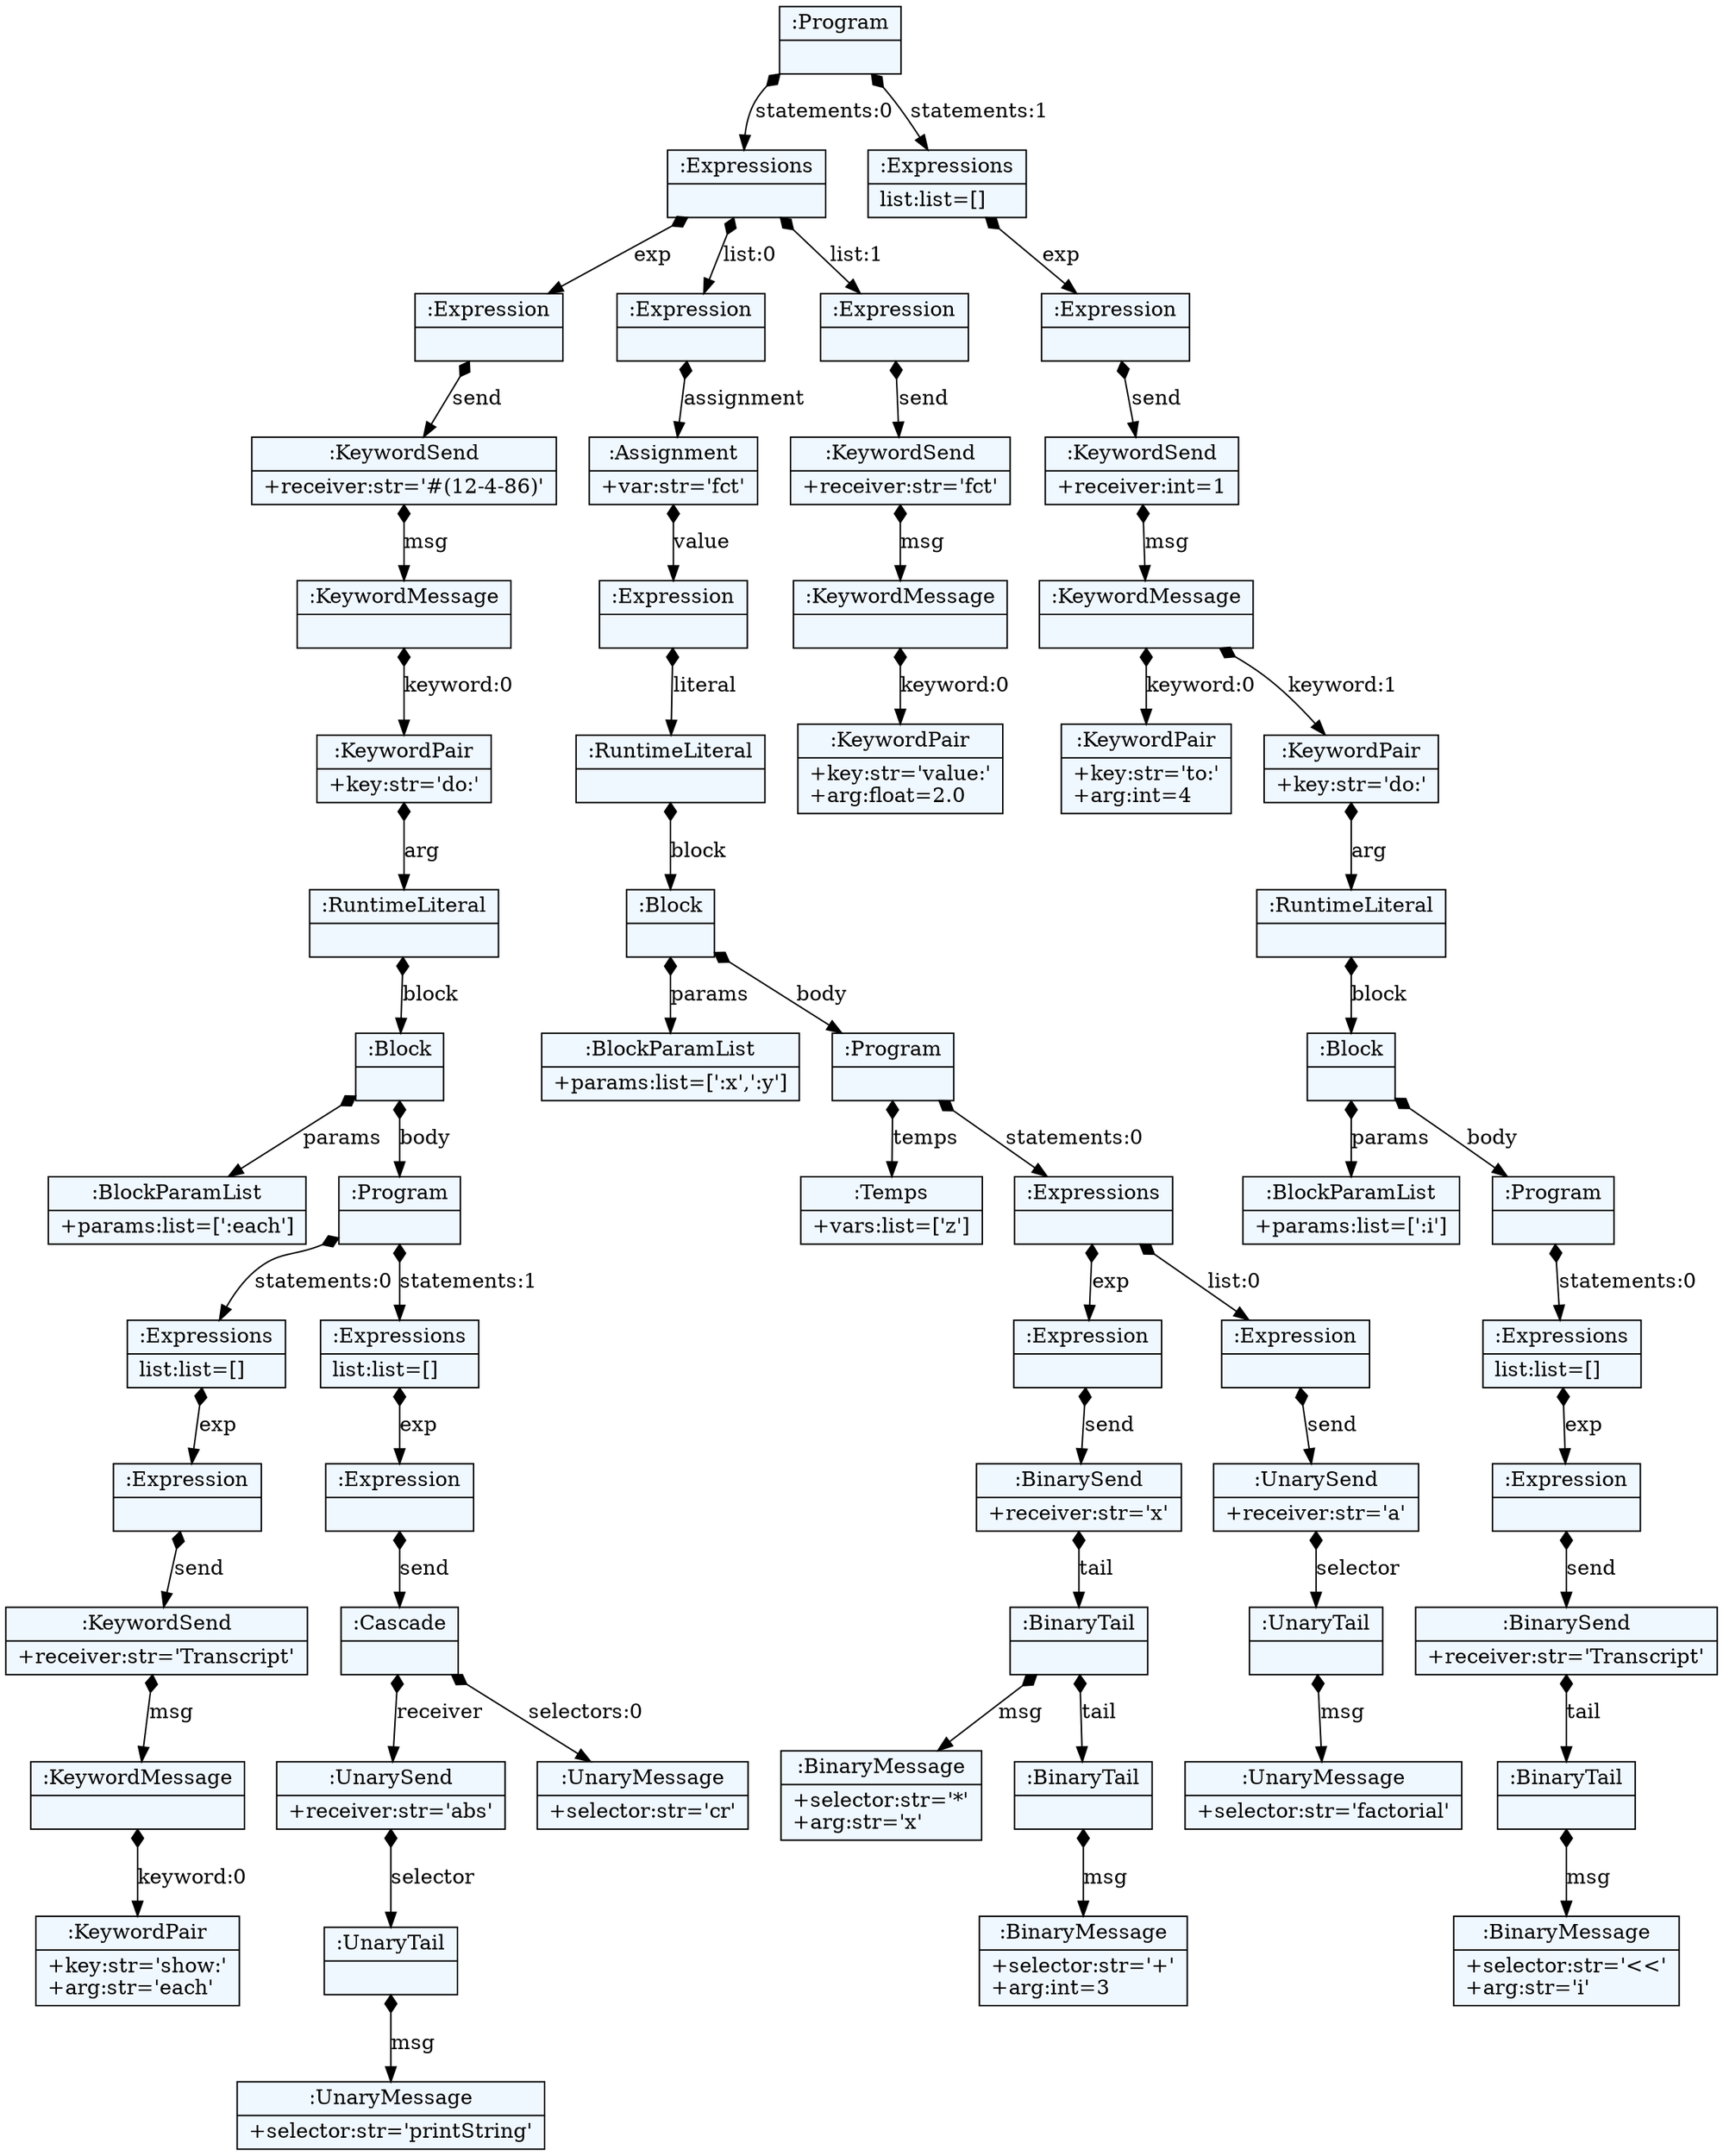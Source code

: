 
    digraph textX {
    fontname = "Bitstream Vera Sans"
    fontsize = 8
    node[
        shape=record,
        style=filled,
        fillcolor=aliceblue
    ]
    nodesep = 0.3
    edge[dir=black,arrowtail=empty]


3018012460984 -> 3018125912272 [label="statements:0" arrowtail=diamond dir=both]
3018125912272 -> 3018124065592 [label="exp" arrowtail=diamond dir=both]
3018124065592 -> 3018124065760 [label="send" arrowtail=diamond dir=both]
3018124065760 -> 3018124066152 [label="msg" arrowtail=diamond dir=both]
3018124066152 -> 3018124066320 [label="keyword:0" arrowtail=diamond dir=both]
3018124066320 -> 3018152035608 [label="arg" arrowtail=diamond dir=both]
3018152035608 -> 3018152035776 [label="block" arrowtail=diamond dir=both]
3018152035776 -> 3018152035944 [label="params" arrowtail=diamond dir=both]
3018152035944[label="{:BlockParamList|+params:list=[':each']\l}"]
3018152035776 -> 3018152036000 [label="body" arrowtail=diamond dir=both]
3018152036000 -> 3018152036280 [label="statements:0" arrowtail=diamond dir=both]
3018152036280 -> 3018152036392 [label="exp" arrowtail=diamond dir=both]
3018152036392 -> 3018152036560 [label="send" arrowtail=diamond dir=both]
3018152036560 -> 3018152036784 [label="msg" arrowtail=diamond dir=both]
3018152036784 -> 3018152036896 [label="keyword:0" arrowtail=diamond dir=both]
3018152036896[label="{:KeywordPair|+key:str='show:'\l+arg:str='each'\l}"]
3018152036784[label="{:KeywordMessage|}"]
3018152036560[label="{:KeywordSend|+receiver:str='Transcript'\l}"]
3018152036392[label="{:Expression|}"]
3018152036280[label="{:Expressions|list:list=[]\l}"]
3018152036000 -> 3018152036336 [label="statements:1" arrowtail=diamond dir=both]
3018152036336 -> 3018152036504 [label="exp" arrowtail=diamond dir=both]
3018152036504 -> 3018152036728 [label="send" arrowtail=diamond dir=both]
3018152036728 -> 3018152037008 [label="receiver" arrowtail=diamond dir=both]
3018152037008 -> 3018152037288 [label="selector" arrowtail=diamond dir=both]
3018152037288 -> 3018152037400 [label="msg" arrowtail=diamond dir=both]
3018152037400[label="{:UnaryMessage|+selector:str='printString'\l}"]
3018152037288[label="{:UnaryTail|}"]
3018152037008[label="{:UnarySend|+receiver:str='abs'\l}"]
3018152036728 -> 3018152037176 [label="selectors:0" arrowtail=diamond dir=both]
3018152037176[label="{:UnaryMessage|+selector:str='cr'\l}"]
3018152036728[label="{:Cascade|}"]
3018152036504[label="{:Expression|}"]
3018152036336[label="{:Expressions|list:list=[]\l}"]
3018152036000[label="{:Program|}"]
3018152035776[label="{:Block|}"]
3018152035608[label="{:RuntimeLiteral|}"]
3018124066320[label="{:KeywordPair|+key:str='do:'\l}"]
3018124066152[label="{:KeywordMessage|}"]
3018124065760[label="{:KeywordSend|+receiver:str='#(12-4-86)'\l}"]
3018124065592[label="{:Expression|}"]
3018125912272 -> 3018124065648 [label="list:0" arrowtail=diamond dir=both]
3018124065648 -> 3018124065816 [label="assignment" arrowtail=diamond dir=both]
3018124065816 -> 3018124066096 [label="value" arrowtail=diamond dir=both]
3018124066096 -> 3018152035720 [label="literal" arrowtail=diamond dir=both]
3018152035720 -> 3018152036056 [label="block" arrowtail=diamond dir=both]
3018152036056 -> 3018152036448 [label="params" arrowtail=diamond dir=both]
3018152036448[label="{:BlockParamList|+params:list=[':x',':y']\l}"]
3018152036056 -> 3018152036616 [label="body" arrowtail=diamond dir=both]
3018152036616 -> 3018152037232 [label="temps" arrowtail=diamond dir=both]
3018152037232[label="{:Temps|+vars:list=['z']\l}"]
3018152036616 -> 3018152037344 [label="statements:0" arrowtail=diamond dir=both]
3018152037344 -> 3018152037512 [label="exp" arrowtail=diamond dir=both]
3018152037512 -> 3018152037736 [label="send" arrowtail=diamond dir=both]
3018152037736 -> 3018152037960 [label="tail" arrowtail=diamond dir=both]
3018152037960 -> 3018152038072 [label="msg" arrowtail=diamond dir=both]
3018152038072[label="{:BinaryMessage|+selector:str='*'\l+arg:str='x'\l}"]
3018152037960 -> 3018152038128 [label="tail" arrowtail=diamond dir=both]
3018152038128 -> 3018152038296 [label="msg" arrowtail=diamond dir=both]
3018152038296[label="{:BinaryMessage|+selector:str='+'\l+arg:int=3\l}"]
3018152038128[label="{:BinaryTail|}"]
3018152037960[label="{:BinaryTail|}"]
3018152037736[label="{:BinarySend|+receiver:str='x'\l}"]
3018152037512[label="{:Expression|}"]
3018152037344 -> 3018152037568 [label="list:0" arrowtail=diamond dir=both]
3018152037568 -> 3018152037848 [label="send" arrowtail=diamond dir=both]
3018152037848 -> 3018152038240 [label="selector" arrowtail=diamond dir=both]
3018152038240 -> 3018160504904 [label="msg" arrowtail=diamond dir=both]
3018160504904[label="{:UnaryMessage|+selector:str='factorial'\l}"]
3018152038240[label="{:UnaryTail|}"]
3018152037848[label="{:UnarySend|+receiver:str='a'\l}"]
3018152037568[label="{:Expression|}"]
3018152037344[label="{:Expressions|}"]
3018152036616[label="{:Program|}"]
3018152036056[label="{:Block|}"]
3018152035720[label="{:RuntimeLiteral|}"]
3018124066096[label="{:Expression|}"]
3018124065816[label="{:Assignment|+var:str='fct'\l}"]
3018124065648[label="{:Expression|}"]
3018125912272 -> 3018124066264 [label="list:1" arrowtail=diamond dir=both]
3018124066264 -> 3018124066208 [label="send" arrowtail=diamond dir=both]
3018124066208 -> 3018152035888 [label="msg" arrowtail=diamond dir=both]
3018152035888 -> 3018152036224 [label="keyword:0" arrowtail=diamond dir=both]
3018152036224[label="{:KeywordPair|+key:str='value:'\l+arg:float=2.0\l}"]
3018152035888[label="{:KeywordMessage|}"]
3018124066208[label="{:KeywordSend|+receiver:str='fct'\l}"]
3018124066264[label="{:Expression|}"]
3018125912272[label="{:Expressions|}"]
3018012460984 -> 3018153437728 [label="statements:1" arrowtail=diamond dir=both]
3018153437728 -> 3018124066712 [label="exp" arrowtail=diamond dir=both]
3018124066712 -> 3018152036168 [label="send" arrowtail=diamond dir=both]
3018152036168 -> 3018152037624 [label="msg" arrowtail=diamond dir=both]
3018152037624 -> 3018152037904 [label="keyword:0" arrowtail=diamond dir=both]
3018152037904[label="{:KeywordPair|+key:str='to:'\l+arg:int=4\l}"]
3018152037624 -> 3018152038016 [label="keyword:1" arrowtail=diamond dir=both]
3018152038016 -> 3018160505128 [label="arg" arrowtail=diamond dir=both]
3018160505128 -> 3018160505240 [label="block" arrowtail=diamond dir=both]
3018160505240 -> 3018160770240 [label="params" arrowtail=diamond dir=both]
3018160770240[label="{:BlockParamList|+params:list=[':i']\l}"]
3018160505240 -> 3018160770576 [label="body" arrowtail=diamond dir=both]
3018160770576 -> 3018160770912 [label="statements:0" arrowtail=diamond dir=both]
3018160770912 -> 3018160771024 [label="exp" arrowtail=diamond dir=both]
3018160771024 -> 3018161410232 [label="send" arrowtail=diamond dir=both]
3018161410232 -> 3018161410456 [label="tail" arrowtail=diamond dir=both]
3018161410456 -> 3018161410568 [label="msg" arrowtail=diamond dir=both]
3018161410568[label="{:BinaryMessage|+selector:str='\<\<'\l+arg:str='i'\l}"]
3018161410456[label="{:BinaryTail|}"]
3018161410232[label="{:BinarySend|+receiver:str='Transcript'\l}"]
3018160771024[label="{:Expression|}"]
3018160770912[label="{:Expressions|list:list=[]\l}"]
3018160770576[label="{:Program|}"]
3018160505240[label="{:Block|}"]
3018160505128[label="{:RuntimeLiteral|}"]
3018152038016[label="{:KeywordPair|+key:str='do:'\l}"]
3018152037624[label="{:KeywordMessage|}"]
3018152036168[label="{:KeywordSend|+receiver:int=1\l}"]
3018124066712[label="{:Expression|}"]
3018153437728[label="{:Expressions|list:list=[]\l}"]
3018012460984[label="{:Program|}"]

}
